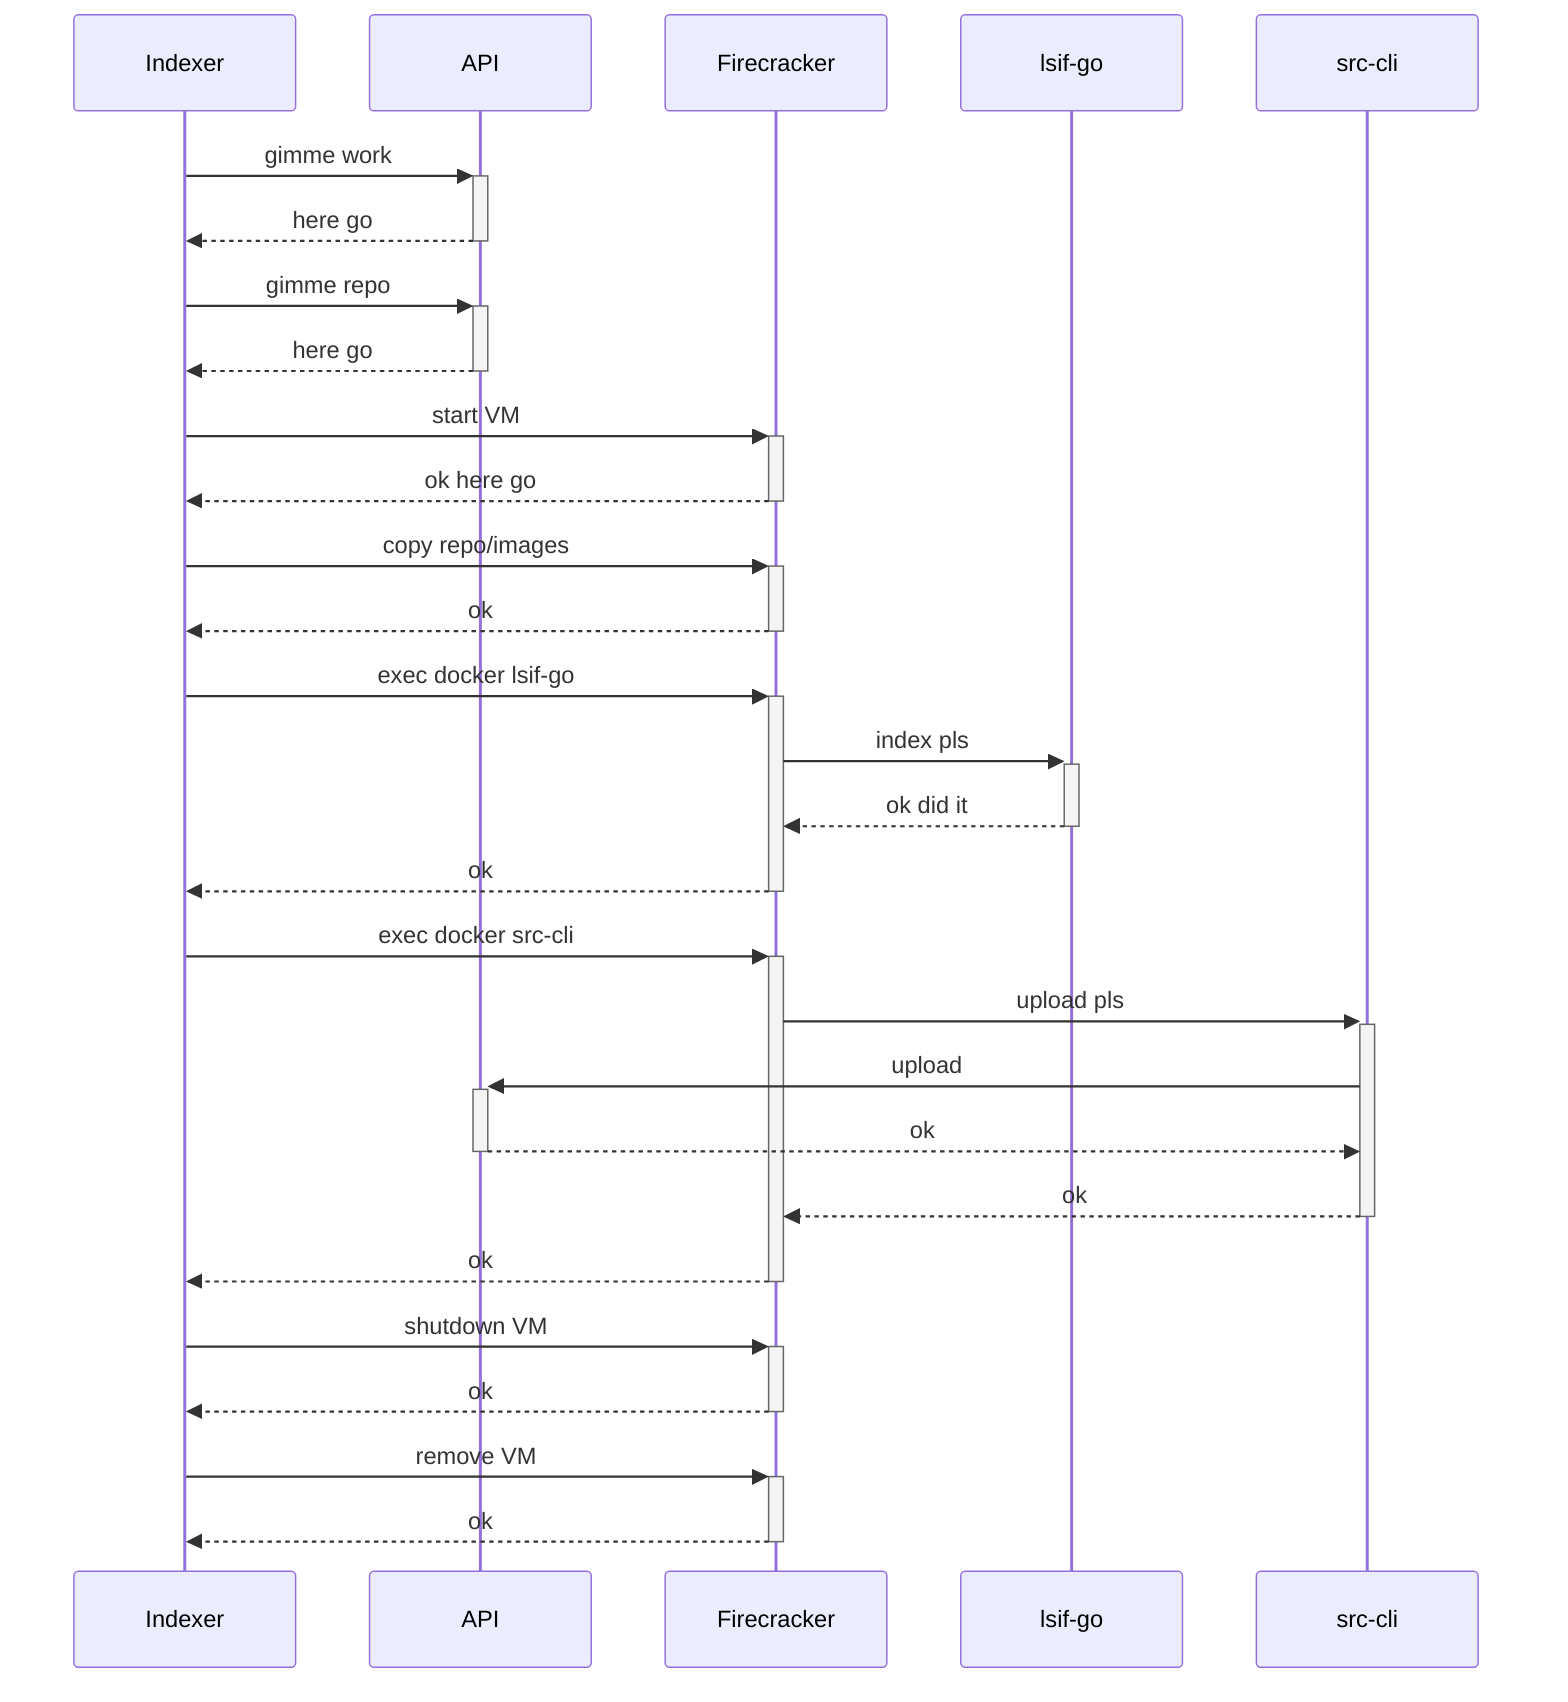 sequenceDiagram
  Indexer  ->>+ API: gimme work
  API     -->>- Indexer: here go

  Indexer  ->>+ API: gimme repo
  API     -->>- Indexer: here go

  Indexer ->>+ Firecracker: start VM
  Firecracker -->>- Indexer: ok here go

  Indexer ->>+ Firecracker: copy repo/images
  Firecracker -->>- Indexer: ok

  Indexer ->>+ Firecracker: exec docker lsif-go
  Firecracker ->>+ lsif-go: index pls
  lsif-go -->>- Firecracker: ok did it
  Firecracker -->>- Indexer: ok

  Indexer ->>+ Firecracker: exec docker src-cli
  Firecracker ->>+ src-cli: upload pls
  src-cli ->>+ API: upload
  API -->>- src-cli: ok
  src-cli -->>- Firecracker: ok
  Firecracker -->>- Indexer: ok

  Indexer ->>+ Firecracker: shutdown VM
  Firecracker -->>- Indexer: ok

  Indexer ->>+ Firecracker: remove VM
  Firecracker -->>- Indexer: ok